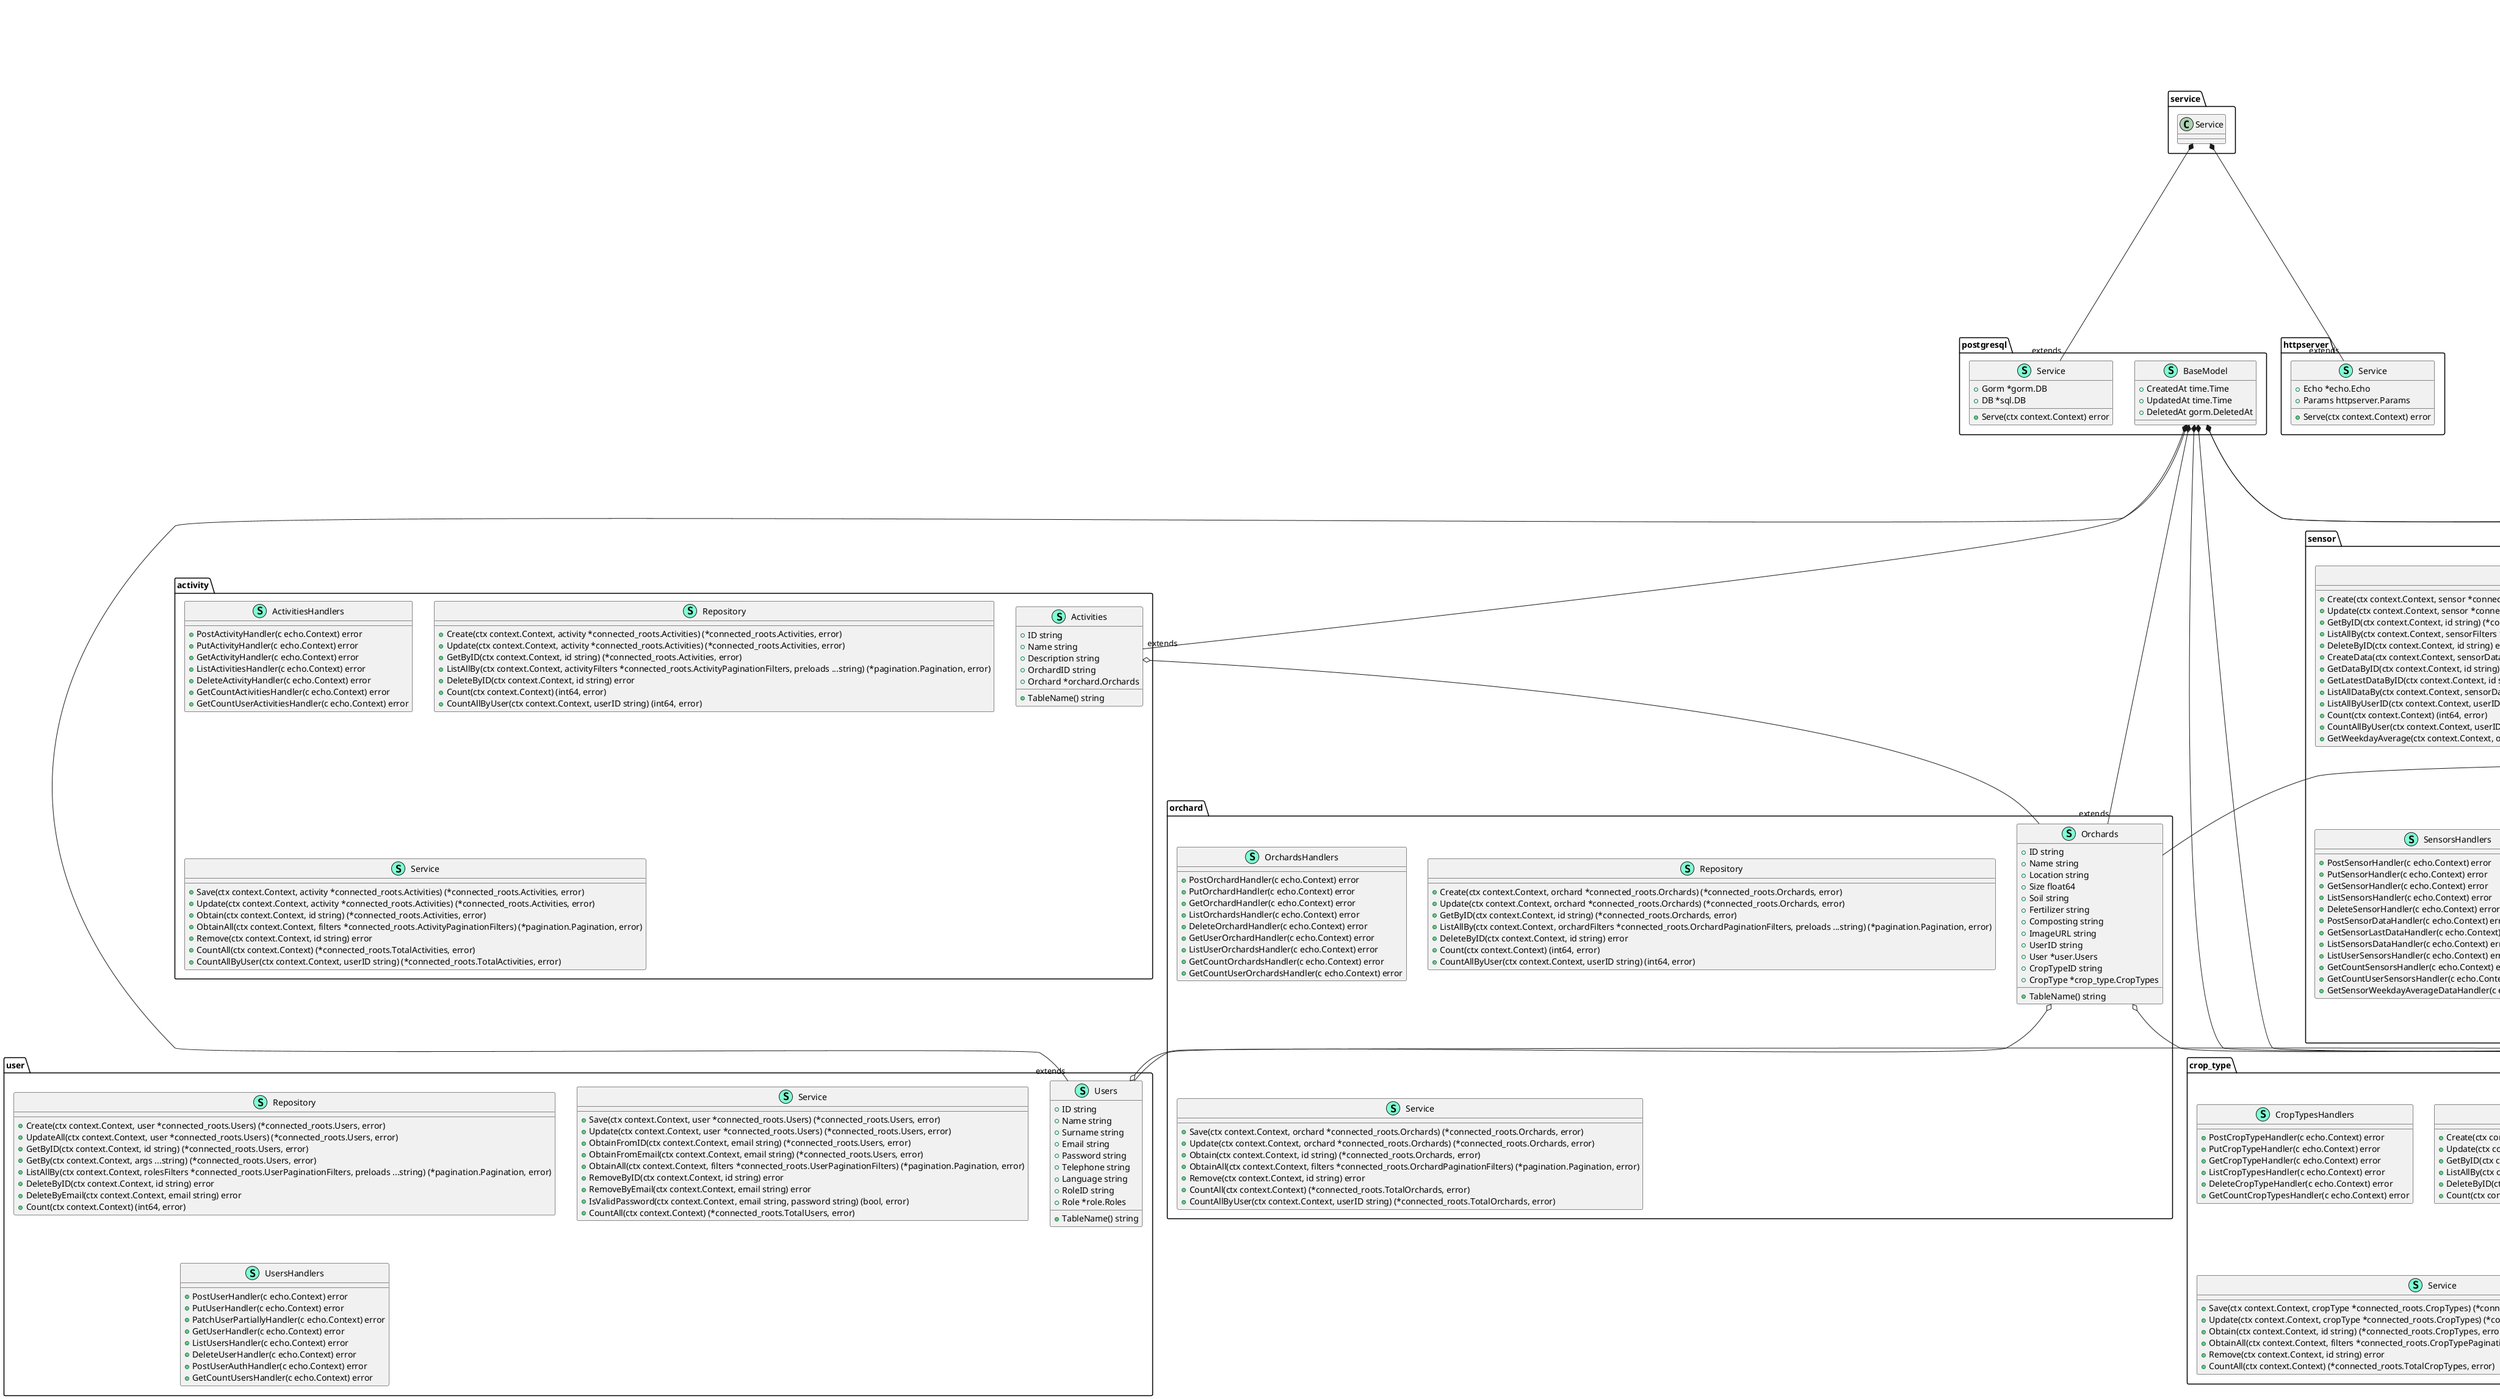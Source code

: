 @startuml
!define VERTICAL_LAYOUT
!define HIGHLIGHT_COLOR Aquamarine

namespace activity {
    class Activities << (S,HIGHLIGHT_COLOR) >> {
        + ID string
        + Name string
        + Description string
        + OrchardID string
        + Orchard *orchard.Orchards
        + TableName() string
    }
    class ActivitiesHandlers << (S,HIGHLIGHT_COLOR) >> {
        + PostActivityHandler(c echo.Context) error
        + PutActivityHandler(c echo.Context) error
        + GetActivityHandler(c echo.Context) error
        + ListActivitiesHandler(c echo.Context) error
        + DeleteActivityHandler(c echo.Context) error
        + GetCountActivitiesHandler(c echo.Context) error
        + GetCountUserActivitiesHandler(c echo.Context) error
    }
    class Repository << (S,HIGHLIGHT_COLOR) >> {
        + Create(ctx context.Context, activity *connected_roots.Activities) (*connected_roots.Activities, error)
        + Update(ctx context.Context, activity *connected_roots.Activities) (*connected_roots.Activities, error)
        + GetByID(ctx context.Context, id string) (*connected_roots.Activities, error)
        + ListAllBy(ctx context.Context, activityFilters *connected_roots.ActivityPaginationFilters, preloads ...string) (*pagination.Pagination, error)
        + DeleteByID(ctx context.Context, id string) error
        + Count(ctx context.Context) (int64, error)
        + CountAllByUser(ctx context.Context, userID string) (int64, error)
    }
    class Service << (S,HIGHLIGHT_COLOR) >> {
        + Save(ctx context.Context, activity *connected_roots.Activities) (*connected_roots.Activities, error)
        + Update(ctx context.Context, activity *connected_roots.Activities) (*connected_roots.Activities, error)
        + Obtain(ctx context.Context, id string) (*connected_roots.Activities, error)
        + ObtainAll(ctx context.Context, filters *connected_roots.ActivityPaginationFilters) (*pagination.Pagination, error)
        + Remove(ctx context.Context, id string) error
        + CountAll(ctx context.Context) (*connected_roots.TotalActivities, error)
        + CountAllByUser(ctx context.Context, userID string) (*connected_roots.TotalActivities, error)
    }
}
"postgresql.BaseModel" *-- "extends" "activity.Activities"
"activity.Activities" o-- "orchard.Orchards"

namespace connected_roots {
    class Activities << (S,HIGHLIGHT_COLOR) >> {
        + ID string
        + Name string
        + Description string
        + OrchardID string
        + Orchard *Orchards
        + CreatedAt time.Time
        + UpdatedAt time.Time
    }
    class Cookie << (S,HIGHLIGHT_COLOR) >> {
        + Path string
        + Domain string
        + MaxAge int
        + Secure bool
        + HTTPOnly bool
        + SameSite http.SameSite
    }
    class CropTypes << (S,HIGHLIGHT_COLOR) >> {
        + ID string
        + Name string
        + ScientificName string
        + LifeCycle string
        + PlantingSeason string
        + HarvestSeason string
        + Irrigation string
        + ImageURL string
        + Description string
        + CreatedAt time.Time
        + UpdatedAt time.Time
    }
    class Orchards << (S,HIGHLIGHT_COLOR) >> {
        + ID string
        + Name string
        + Location string
        + Size float64
        + Soil string
        + Fertilizer string
        + Composting string
        + ImageURL string
        + UserID string
        + User *Users
        + CropTypeID string
        + CropType *CropTypes
        + CreatedAt time.Time
        + UpdatedAt time.Time
    }
    class Roles << (S,HIGHLIGHT_COLOR) >> {
        + ID string
        + Name string
        + Description string
        + Protected bool
        + CreatedAt time.Time
        + UpdatedAt time.Time
    }
    class Sensors << (S,HIGHLIGHT_COLOR) >> {
        + ID string
        + Name string
        + Location string
        + ModelNumber string
        + Manufacturer string
        + CalibrationDate time.Time
        + BatteryLife float64
        + SSID string
        + Channel string
        + DNS string
        + IP string
        + Subnet string
        + MAC string
        + Status int
        + FirmwareVersion float64
        + OrchardID string
        + Orchard *Orchards
        + CreatedAt time.Time
        + UpdatedAt time.Time
    }
    class SensorsData << (S,HIGHLIGHT_COLOR) >> {
        + ID string
        + Voltage float64
        + Battery float64
        + Soil int
        + Salt int
        + Light float64
        + TemperatureIn float64
        + TemperatureOut float64
        + HumidityIn float64
        + HumidityOut float64
        + Pressure float64
        + Altitude float64
        + SensorID string
        + Sensor *Sensors
        + CreatedAt time.Time
    }
    class SensorsDataWeekdayAverage << (S,HIGHLIGHT_COLOR) >> {
        + Weekday int
        + AvgVoltage float64
        + AvgBattery float64
        + AvgSoil float64
        + AvgSalt float64
        + AvgLight float64
        + AvgTemperatureIn float64
        + AvgTemperatureOut float64
        + AvgHumidityIn float64
        + AvgHumidityOut float64
        + AvgPressure float64
        + AvgAltitude float64
    }
    class Session << (S,HIGHLIGHT_COLOR) >> {
        + ID string
        + Email string
        + UserID string
        + Name string
        + Surname string
        + Language string
        + Role string
        + RoleID string
        + Cookie *Cookie
    }
    class Users << (S,HIGHLIGHT_COLOR) >> {
        + ID string
        + Name string
        + Surname string
        + Email string
        + Password string
        + Telephone string
        + Language string
        + RoleID string
        + Role *Roles
        + CreatedAt time.Time
        + UpdatedAt time.Time
    }
}

"connected_roots.Activities" o-- "connected_roots.Orchards"
"connected_roots.Orchards" o-- "connected_roots.CropTypes"
"connected_roots.Orchards" o-- "connected_roots.Users"
"connected_roots.Sensors" o-- "connected_roots.Orchards"
"connected_roots.SensorsData" o-- "connected_roots.Sensors"
"connected_roots.Session" o-- "connected_roots.Cookie"
"connected_roots.Users" o-- "connected_roots.Roles"

namespace crop_type {
    class CropTypes << (S,HIGHLIGHT_COLOR) >> {
        + ID string
        + Name string
        + ScientificName string
        + LifeCycle string
        + PlantingSeason string
        + HarvestSeason string
        + Irrigation string
        + ImageURL string
        + Description string
        + TableName() string
    }
    class CropTypesHandlers << (S,HIGHLIGHT_COLOR) >> {
        + PostCropTypeHandler(c echo.Context) error
        + PutCropTypeHandler(c echo.Context) error
        + GetCropTypeHandler(c echo.Context) error
        + ListCropTypesHandler(c echo.Context) error
        + DeleteCropTypeHandler(c echo.Context) error
        + GetCountCropTypesHandler(c echo.Context) error
    }
    class Repository << (S,HIGHLIGHT_COLOR) >> {
        + Create(ctx context.Context, cropType *connected_roots.CropTypes) (*connected_roots.CropTypes, error)
        + Update(ctx context.Context, cropType *connected_roots.CropTypes) (*connected_roots.CropTypes, error)
        + GetByID(ctx context.Context, id string) (*connected_roots.CropTypes, error)
        + ListAllBy(ctx context.Context, cropTypeFilters *connected_roots.CropTypePaginationFilters, preloads ...string) (*pagination.Pagination, error)
        + DeleteByID(ctx context.Context, id string) error
        + Count(ctx context.Context) (int64, error)
    }
    class Service << (S,HIGHLIGHT_COLOR) >> {
        + Save(ctx context.Context, cropType *connected_roots.CropTypes) (*connected_roots.CropTypes, error)
        + Update(ctx context.Context, cropType *connected_roots.CropTypes) (*connected_roots.CropTypes, error)
        + Obtain(ctx context.Context, id string) (*connected_roots.CropTypes, error)
        + ObtainAll(ctx context.Context, filters *connected_roots.CropTypePaginationFilters) (*pagination.Pagination, error)
        + Remove(ctx context.Context, id string) error
        + CountAll(ctx context.Context) (*connected_roots.TotalCropTypes, error)
    }
}
"postgresql.BaseModel" *-- "extends" "crop_type.CropTypes"

namespace httpserver {
    class Service << (S,HIGHLIGHT_COLOR) >> {
        + Echo *echo.Echo
        + Params httpserver.Params
        + Serve(ctx context.Context) error
    }
}
"service.Service" *-- "extends" "httpserver.Service"

namespace orchard {
    class Orchards << (S,HIGHLIGHT_COLOR) >> {
        + ID string
        + Name string
        + Location string
        + Size float64
        + Soil string
        + Fertilizer string
        + Composting string
        + ImageURL string
        + UserID string
        + User *user.Users
        + CropTypeID string
        + CropType *crop_type.CropTypes
        + TableName() string
    }
    class OrchardsHandlers << (S,HIGHLIGHT_COLOR) >> {
        + PostOrchardHandler(c echo.Context) error
        + PutOrchardHandler(c echo.Context) error
        + GetOrchardHandler(c echo.Context) error
        + ListOrchardsHandler(c echo.Context) error
        + DeleteOrchardHandler(c echo.Context) error
        + GetUserOrchardHandler(c echo.Context) error
        + ListUserOrchardsHandler(c echo.Context) error
        + GetCountOrchardsHandler(c echo.Context) error
        + GetCountUserOrchardsHandler(c echo.Context) error
    }
    class Repository << (S,HIGHLIGHT_COLOR) >> {
        + Create(ctx context.Context, orchard *connected_roots.Orchards) (*connected_roots.Orchards, error)
        + Update(ctx context.Context, orchard *connected_roots.Orchards) (*connected_roots.Orchards, error)
        + GetByID(ctx context.Context, id string) (*connected_roots.Orchards, error)
        + ListAllBy(ctx context.Context, orchardFilters *connected_roots.OrchardPaginationFilters, preloads ...string) (*pagination.Pagination, error)
        + DeleteByID(ctx context.Context, id string) error
        + Count(ctx context.Context) (int64, error)
        + CountAllByUser(ctx context.Context, userID string) (int64, error)
    }
    class Service << (S,HIGHLIGHT_COLOR) >> {
        + Save(ctx context.Context, orchard *connected_roots.Orchards) (*connected_roots.Orchards, error)
        + Update(ctx context.Context, orchard *connected_roots.Orchards) (*connected_roots.Orchards, error)
        + Obtain(ctx context.Context, id string) (*connected_roots.Orchards, error)
        + ObtainAll(ctx context.Context, filters *connected_roots.OrchardPaginationFilters) (*pagination.Pagination, error)
        + Remove(ctx context.Context, id string) error
        + CountAll(ctx context.Context) (*connected_roots.TotalOrchards, error)
        + CountAllByUser(ctx context.Context, userID string) (*connected_roots.TotalOrchards, error)
    }
}
"postgresql.BaseModel" *-- "extends" "orchard.Orchards"
"orchard.Orchards" o-- "crop_type.CropTypes"
"orchard.Orchards" o-- "user.Users"

namespace postgresql {
    class BaseModel << (S,HIGHLIGHT_COLOR) >> {
        + CreatedAt time.Time
        + UpdatedAt time.Time
        + DeletedAt gorm.DeletedAt
    }
    class Service << (S,HIGHLIGHT_COLOR) >> {
        + Gorm *gorm.DB
        + DB *sql.DB
        + Serve(ctx context.Context) error
    }
}
"service.Service" *-- "extends" "postgresql.Service"

namespace role {
    class Repository << (S,HIGHLIGHT_COLOR) >> {
        + Create(ctx context.Context, role *connected_roots.Roles) (*connected_roots.Roles, error)
        + Update(ctx context.Context, role *connected_roots.Roles) (*connected_roots.Roles, error)
        + GetByID(ctx context.Context, id string) (*connected_roots.Roles, error)
        + ListAllBy(ctx context.Context, rolesFilters *connected_roots.RolePaginationFilters, preloads ...string) (*pagination.Pagination, error)
        + DeleteByID(ctx context.Context, id string) error
        + Count(ctx context.Context) (int64, error)
    }
    class Roles << (S,HIGHLIGHT_COLOR) >> {
        + ID string
        + Name string
        + Description string
        + Protected bool
        + TableName() string
    }
    class RolesHandlers << (S,HIGHLIGHT_COLOR) >> {
        + PostRolesHandler(c echo.Context) error
        + PutRolesHandler(c echo.Context) error
        + GetRolesHandler(c echo.Context) error
        + ListRolesHandler(c echo.Context) error
        + DeleteRolesHandler(c echo.Context) error
        + GetCountRolesHandler(c echo.Context) error
    }
    class Service << (S,HIGHLIGHT_COLOR) >> {
        + Save(ctx context.Context, role *connected_roots.Roles) (*connected_roots.Roles, error)
        + Update(ctx context.Context, role *connected_roots.Roles) (*connected_roots.Roles, error)
        + Obtain(ctx context.Context, id string) (*connected_roots.Roles, error)
        + ObtainAll(ctx context.Context, filters *connected_roots.RolePaginationFilters) (*pagination.Pagination, error)
        + Remove(ctx context.Context, id string) error
        + CountAll(ctx context.Context) (*connected_roots.TotalRoles, error)
    }
}
"postgresql.BaseModel" *-- "extends" "role.Roles"

namespace sensor {
    class Repository << (S,HIGHLIGHT_COLOR) >> {
        + Create(ctx context.Context, sensor *connected_roots.Sensors) (*connected_roots.Sensors, error)
        + Update(ctx context.Context, sensor *connected_roots.Sensors) (*connected_roots.Sensors, error)
        + GetByID(ctx context.Context, id string) (*connected_roots.Sensors, error)
        + ListAllBy(ctx context.Context, sensorFilters *connected_roots.SensorPaginationFilters, preloads ...string) (*pagination.Pagination, error)
        + DeleteByID(ctx context.Context, id string) error
        + CreateData(ctx context.Context, sensorData *connected_roots.SensorsData) (*connected_roots.SensorsData, error)
        + GetDataByID(ctx context.Context, id string) (*connected_roots.SensorsData, error)
        + GetLatestDataByID(ctx context.Context, id string) (*connected_roots.SensorsData, error)
        + ListAllDataBy(ctx context.Context, sensorDataFilters *connected_roots.SensorDataPaginationFilters, preloads ...string) (*pagination.Pagination, error)
        + ListAllByUserID(ctx context.Context, userID string, sensorFilters *connected_roots.SensorPaginationFilters, preloads ...string) (*pagination.Pagination, error)
        + Count(ctx context.Context) (int64, error)
        + CountAllByUser(ctx context.Context, userID string) (int64, error)
        + GetWeekdayAverage(ctx context.Context, orchardID string) ([]*connected_roots.SensorsDataWeekdayAverage, error)
    }
    class Sensors << (S,HIGHLIGHT_COLOR) >> {
        + ID string
        + Name string
        + Location string
        + ModelNumber string
        + Manufacturer string
        + CalibrationDate time.Time
        + BatteryLife float64
        + SSID string
        + Channel string
        + DNS string
        + IP string
        + Subnet string
        + MAC string
        + Status int
        + FirmwareVersion float64
        + OrchardID string
        + Orchard *orchard.Orchards
        + TableName() string
    }
    class SensorsData << (S,HIGHLIGHT_COLOR) >> {
        + ID string
        + Voltage float64
        + Battery float64
        + Soil int
        + Salt int
        + Light float64
        + TemperatureIn float64
        + TemperatureOut float64
        + HumidityIn float64
        + HumidityOut float64
        + Pressure float64
        + Altitude float64
        + SensorID string
        + Sensor *Sensors
        + TableName() string
    }
    class SensorsDataWeekdayAverage << (S,HIGHLIGHT_COLOR) >> {
        + Weekday int
        + AvgVoltage float64
        + AvgBattery float64
        + AvgSoil float64
        + AvgSalt float64
        + AvgLight float64
        + AvgTemperatureIn float64
        + AvgTemperatureOut float64
        + AvgHumidityIn float64
        + AvgHumidityOut float64
        + AvgPressure float64
        + AvgAltitude float64
        + TableName() string
    }
    class SensorsHandlers << (S,HIGHLIGHT_COLOR) >> {
        + PostSensorHandler(c echo.Context) error
        + PutSensorHandler(c echo.Context) error
        + GetSensorHandler(c echo.Context) error
        + ListSensorsHandler(c echo.Context) error
        + DeleteSensorHandler(c echo.Context) error
        + PostSensorDataHandler(c echo.Context) error
        + GetSensorLastDataHandler(c echo.Context) error
        + ListSensorsDataHandler(c echo.Context) error
        + ListUserSensorsHandler(c echo.Context) error
        + GetCountSensorsHandler(c echo.Context) error
        + GetCountUserSensorsHandler(c echo.Context) error
        + GetSensorWeekdayAverageDataHandler(c echo.Context) error
    }
    class Service << (S,HIGHLIGHT_COLOR) >> {
        + Save(ctx context.Context, sensor *connected_roots.Sensors) (*connected_roots.Sensors, error)
        + Update(ctx context.Context, sensor *connected_roots.Sensors) (*connected_roots.Sensors, error)
        + Obtain(ctx context.Context, id string) (*connected_roots.Sensors, error)
        + ObtainAll(ctx context.Context, filters *connected_roots.SensorPaginationFilters) (*pagination.Pagination, error)
        + Remove(ctx context.Context, id string) error
        + SaveData(ctx context.Context, sensorData *connected_roots.SensorsData) (*connected_roots.SensorsData, error)
        + ObtainLatestData(ctx context.Context, id string) (*connected_roots.SensorsData, error)
        + ObtainAllData(ctx context.Context, filters *connected_roots.SensorDataPaginationFilters) (*pagination.Pagination, error)
        + ObtainAllByUserID(ctx context.Context, userID string, filters *connected_roots.SensorPaginationFilters) (*pagination.Pagination, error)
        + CountAll(ctx context.Context) (*connected_roots.TotalSensors, error)
        + CountAllByUserID(ctx context.Context, userID string) (*connected_roots.TotalSensors, error)
        + ObtainWeekdayAverage(ctx context.Context, orchardID string) ([]*connected_roots.SensorsDataWeekdayAverage, error)
    }
}
"postgresql.BaseModel" *-- "extends" "sensor.Sensors"
"postgresql.BaseModel" *-- "extends" "sensor.SensorsData"
"sensor.Sensors" o-- "orchard.Orchards"
"sensor.SensorsData" o-- "sensor.Sensors"

namespace user {
    class Repository << (S,HIGHLIGHT_COLOR) >> {
        + Create(ctx context.Context, user *connected_roots.Users) (*connected_roots.Users, error)
        + UpdateAll(ctx context.Context, user *connected_roots.Users) (*connected_roots.Users, error)
        + GetByID(ctx context.Context, id string) (*connected_roots.Users, error)
        + GetBy(ctx context.Context, args ...string) (*connected_roots.Users, error)
        + ListAllBy(ctx context.Context, rolesFilters *connected_roots.UserPaginationFilters, preloads ...string) (*pagination.Pagination, error)
        + DeleteByID(ctx context.Context, id string) error
        + DeleteByEmail(ctx context.Context, email string) error
        + Count(ctx context.Context) (int64, error)
    }
    class Service << (S,HIGHLIGHT_COLOR) >> {
        + Save(ctx context.Context, user *connected_roots.Users) (*connected_roots.Users, error)
        + Update(ctx context.Context, user *connected_roots.Users) (*connected_roots.Users, error)
        + ObtainFromID(ctx context.Context, email string) (*connected_roots.Users, error)
        + ObtainFromEmail(ctx context.Context, email string) (*connected_roots.Users, error)
        + ObtainAll(ctx context.Context, filters *connected_roots.UserPaginationFilters) (*pagination.Pagination, error)
        + RemoveByID(ctx context.Context, id string) error
        + RemoveByEmail(ctx context.Context, email string) error
        + IsValidPassword(ctx context.Context, email string, password string) (bool, error)
        + CountAll(ctx context.Context) (*connected_roots.TotalUsers, error)
    }
    class Users << (S,HIGHLIGHT_COLOR) >> {
        + ID string
        + Name string
        + Surname string
        + Email string
        + Password string
        + Telephone string
        + Language string
        + RoleID string
        + Role *role.Roles
        + TableName() string
    }
    class UsersHandlers << (S,HIGHLIGHT_COLOR) >> {
        + PostUserHandler(c echo.Context) error
        + PutUserHandler(c echo.Context) error
        + PatchUserPartiallyHandler(c echo.Context) error
        + GetUserHandler(c echo.Context) error
        + ListUsersHandler(c echo.Context) error
        + DeleteUserHandler(c echo.Context) error
        + PostUserAuthHandler(c echo.Context) error
        + GetCountUsersHandler(c echo.Context) error
    }
}
"postgresql.BaseModel" *-- "extends" "user.Users"
"user.Users" o-- "role.Roles"

@enduml
